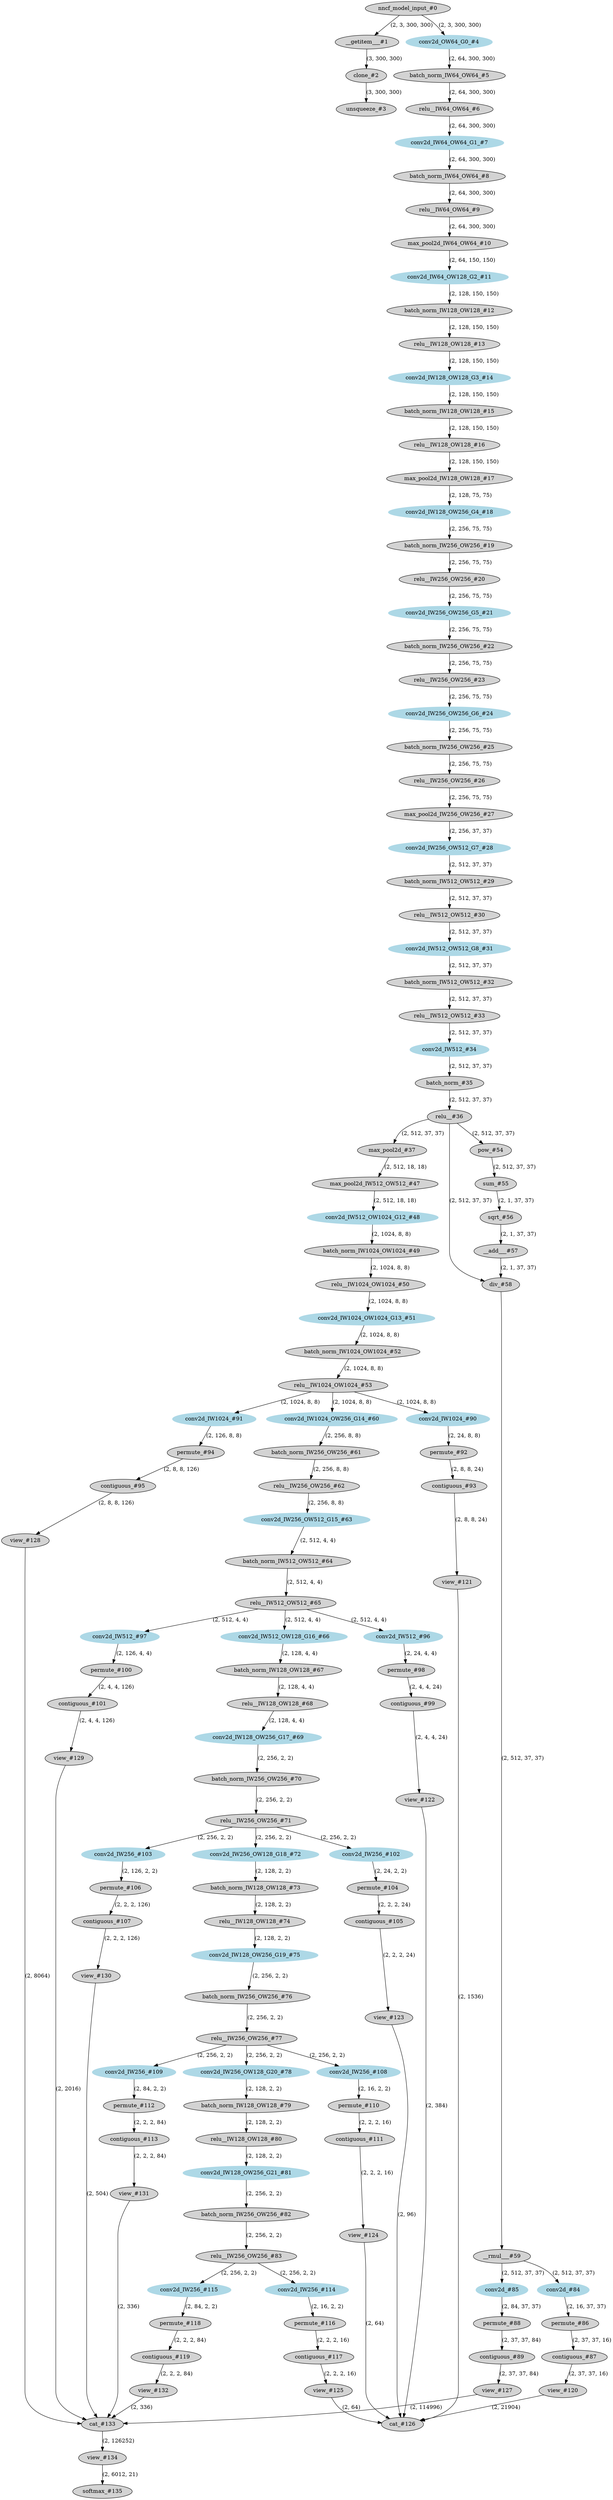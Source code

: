 strict digraph  {
"0 /nncf_model_input_0" [id=0, label="nncf_model_input_#0", style=filled, type=nncf_model_input];
"1 SSD_VGG/__getitem___0" [id=1, label="__getitem___#1", style=filled, type=__getitem__];
"2 SSD_VGG/clone_0" [id=2, label="clone_#2", style=filled, type=clone];
"3 SSD_VGG/unsqueeze_0" [id=3, label="unsqueeze_#3", style=filled, type=unsqueeze];
"4 SSD_VGG/MultiOutputSequential[basenet]/NNCFConv2d[0]/conv2d_0" [color=lightblue, id=4, label="conv2d_OW64_G0_#4", style=filled, type=conv2d];
"5 SSD_VGG/MultiOutputSequential[basenet]/NNCFBatchNorm2d[1]/batch_norm_0" [id=5, label="batch_norm_IW64_OW64_#5", style=filled, type=batch_norm];
"6 SSD_VGG/MultiOutputSequential[basenet]/ReLU[2]/relu__0" [id=6, label="relu__IW64_OW64_#6", style=filled, type=relu_];
"7 SSD_VGG/MultiOutputSequential[basenet]/NNCFConv2d[3]/conv2d_0" [color=lightblue, id=7, label="conv2d_IW64_OW64_G1_#7", style=filled, type=conv2d];
"8 SSD_VGG/MultiOutputSequential[basenet]/NNCFBatchNorm2d[4]/batch_norm_0" [id=8, label="batch_norm_IW64_OW64_#8", style=filled, type=batch_norm];
"9 SSD_VGG/MultiOutputSequential[basenet]/ReLU[5]/relu__0" [id=9, label="relu__IW64_OW64_#9", style=filled, type=relu_];
"10 SSD_VGG/MultiOutputSequential[basenet]/MaxPool2d[6]/max_pool2d_0" [id=10, label="max_pool2d_IW64_OW64_#10", style=filled, type=max_pool2d];
"11 SSD_VGG/MultiOutputSequential[basenet]/NNCFConv2d[7]/conv2d_0" [color=lightblue, id=11, label="conv2d_IW64_OW128_G2_#11", style=filled, type=conv2d];
"12 SSD_VGG/MultiOutputSequential[basenet]/NNCFBatchNorm2d[8]/batch_norm_0" [id=12, label="batch_norm_IW128_OW128_#12", style=filled, type=batch_norm];
"13 SSD_VGG/MultiOutputSequential[basenet]/ReLU[9]/relu__0" [id=13, label="relu__IW128_OW128_#13", style=filled, type=relu_];
"14 SSD_VGG/MultiOutputSequential[basenet]/NNCFConv2d[10]/conv2d_0" [color=lightblue, id=14, label="conv2d_IW128_OW128_G3_#14", style=filled, type=conv2d];
"15 SSD_VGG/MultiOutputSequential[basenet]/NNCFBatchNorm2d[11]/batch_norm_0" [id=15, label="batch_norm_IW128_OW128_#15", style=filled, type=batch_norm];
"16 SSD_VGG/MultiOutputSequential[basenet]/ReLU[12]/relu__0" [id=16, label="relu__IW128_OW128_#16", style=filled, type=relu_];
"17 SSD_VGG/MultiOutputSequential[basenet]/MaxPool2d[13]/max_pool2d_0" [id=17, label="max_pool2d_IW128_OW128_#17", style=filled, type=max_pool2d];
"18 SSD_VGG/MultiOutputSequential[basenet]/NNCFConv2d[14]/conv2d_0" [color=lightblue, id=18, label="conv2d_IW128_OW256_G4_#18", style=filled, type=conv2d];
"19 SSD_VGG/MultiOutputSequential[basenet]/NNCFBatchNorm2d[15]/batch_norm_0" [id=19, label="batch_norm_IW256_OW256_#19", style=filled, type=batch_norm];
"20 SSD_VGG/MultiOutputSequential[basenet]/ReLU[16]/relu__0" [id=20, label="relu__IW256_OW256_#20", style=filled, type=relu_];
"21 SSD_VGG/MultiOutputSequential[basenet]/NNCFConv2d[17]/conv2d_0" [color=lightblue, id=21, label="conv2d_IW256_OW256_G5_#21", style=filled, type=conv2d];
"22 SSD_VGG/MultiOutputSequential[basenet]/NNCFBatchNorm2d[18]/batch_norm_0" [id=22, label="batch_norm_IW256_OW256_#22", style=filled, type=batch_norm];
"23 SSD_VGG/MultiOutputSequential[basenet]/ReLU[19]/relu__0" [id=23, label="relu__IW256_OW256_#23", style=filled, type=relu_];
"24 SSD_VGG/MultiOutputSequential[basenet]/NNCFConv2d[20]/conv2d_0" [color=lightblue, id=24, label="conv2d_IW256_OW256_G6_#24", style=filled, type=conv2d];
"25 SSD_VGG/MultiOutputSequential[basenet]/NNCFBatchNorm2d[21]/batch_norm_0" [id=25, label="batch_norm_IW256_OW256_#25", style=filled, type=batch_norm];
"26 SSD_VGG/MultiOutputSequential[basenet]/ReLU[22]/relu__0" [id=26, label="relu__IW256_OW256_#26", style=filled, type=relu_];
"27 SSD_VGG/MultiOutputSequential[basenet]/MaxPool2d[23]/max_pool2d_0" [id=27, label="max_pool2d_IW256_OW256_#27", style=filled, type=max_pool2d];
"28 SSD_VGG/MultiOutputSequential[basenet]/NNCFConv2d[24]/conv2d_0" [color=lightblue, id=28, label="conv2d_IW256_OW512_G7_#28", style=filled, type=conv2d];
"29 SSD_VGG/MultiOutputSequential[basenet]/NNCFBatchNorm2d[25]/batch_norm_0" [id=29, label="batch_norm_IW512_OW512_#29", style=filled, type=batch_norm];
"30 SSD_VGG/MultiOutputSequential[basenet]/ReLU[26]/relu__0" [id=30, label="relu__IW512_OW512_#30", style=filled, type=relu_];
"31 SSD_VGG/MultiOutputSequential[basenet]/NNCFConv2d[27]/conv2d_0" [color=lightblue, id=31, label="conv2d_IW512_OW512_G8_#31", style=filled, type=conv2d];
"32 SSD_VGG/MultiOutputSequential[basenet]/NNCFBatchNorm2d[28]/batch_norm_0" [id=32, label="batch_norm_IW512_OW512_#32", style=filled, type=batch_norm];
"33 SSD_VGG/MultiOutputSequential[basenet]/ReLU[29]/relu__0" [id=33, label="relu__IW512_OW512_#33", style=filled, type=relu_];
"34 SSD_VGG/MultiOutputSequential[basenet]/NNCFConv2d[30]/conv2d_0" [color=lightblue, id=34, label="conv2d_IW512_#34", style=filled, type=conv2d];
"35 SSD_VGG/MultiOutputSequential[basenet]/NNCFBatchNorm2d[31]/batch_norm_0" [id=35, label="batch_norm_#35", style=filled, type=batch_norm];
"36 SSD_VGG/MultiOutputSequential[basenet]/ReLU[32]/relu__0" [id=36, label="relu__#36", style=filled, type=relu_];
"37 SSD_VGG/MultiOutputSequential[basenet]/MaxPool2d[33]/max_pool2d_0" [id=37, label="max_pool2d_#37", style=filled, type=max_pool2d];
"38 SSD_VGG/MultiOutputSequential[basenet]/MaxPool2d[43]/max_pool2d_0" [id=38, label="max_pool2d_IW512_OW512_#47", style=filled, type=max_pool2d];
"39 SSD_VGG/MultiOutputSequential[basenet]/NNCFConv2d[44]/conv2d_0" [color=lightblue, id=39, label="conv2d_IW512_OW1024_G12_#48", style=filled, type=conv2d];
"40 SSD_VGG/MultiOutputSequential[basenet]/NNCFBatchNorm2d[45]/batch_norm_0" [id=40, label="batch_norm_IW1024_OW1024_#49", style=filled, type=batch_norm];
"41 SSD_VGG/MultiOutputSequential[basenet]/ReLU[46]/relu__0" [id=41, label="relu__IW1024_OW1024_#50", style=filled, type=relu_];
"42 SSD_VGG/MultiOutputSequential[basenet]/NNCFConv2d[47]/conv2d_0" [color=lightblue, id=42, label="conv2d_IW1024_OW1024_G13_#51", style=filled, type=conv2d];
"43 SSD_VGG/MultiOutputSequential[basenet]/NNCFBatchNorm2d[48]/batch_norm_0" [id=43, label="batch_norm_IW1024_OW1024_#52", style=filled, type=batch_norm];
"44 SSD_VGG/MultiOutputSequential[basenet]/ReLU[49]/relu__0" [id=44, label="relu__IW1024_OW1024_#53", style=filled, type=relu_];
"45 SSD_VGG/NNCFUserL2Norm[L2Norm]/pow_0" [id=45, label="pow_#54", style=filled, type=pow];
"46 SSD_VGG/NNCFUserL2Norm[L2Norm]/sum_0" [id=46, label="sum_#55", style=filled, type=sum];
"47 SSD_VGG/NNCFUserL2Norm[L2Norm]/sqrt_0" [id=47, label="sqrt_#56", style=filled, type=sqrt];
"48 SSD_VGG/NNCFUserL2Norm[L2Norm]/__add___0" [id=48, label="__add___#57", style=filled, type=__add__];
"49 SSD_VGG/NNCFUserL2Norm[L2Norm]/div_0" [id=49, label="div_#58", style=filled, type=div];
"50 SSD_VGG/NNCFUserL2Norm[L2Norm]/__rmul___0" [id=50, label="__rmul___#59", style=filled, type=__rmul__];
"51 SSD_VGG/MultiOutputSequential[extras]/NNCFConv2d[0]/conv2d_0" [color=lightblue, id=51, label="conv2d_IW1024_OW256_G14_#60", style=filled, type=conv2d];
"52 SSD_VGG/MultiOutputSequential[extras]/NNCFBatchNorm2d[1]/batch_norm_0" [id=52, label="batch_norm_IW256_OW256_#61", style=filled, type=batch_norm];
"53 SSD_VGG/MultiOutputSequential[extras]/ReLU[2]/relu__0" [id=53, label="relu__IW256_OW256_#62", style=filled, type=relu_];
"54 SSD_VGG/MultiOutputSequential[extras]/NNCFConv2d[3]/conv2d_0" [color=lightblue, id=54, label="conv2d_IW256_OW512_G15_#63", style=filled, type=conv2d];
"55 SSD_VGG/MultiOutputSequential[extras]/NNCFBatchNorm2d[4]/batch_norm_0" [id=55, label="batch_norm_IW512_OW512_#64", style=filled, type=batch_norm];
"56 SSD_VGG/MultiOutputSequential[extras]/ReLU[5]/relu__0" [id=56, label="relu__IW512_OW512_#65", style=filled, type=relu_];
"57 SSD_VGG/MultiOutputSequential[extras]/NNCFConv2d[6]/conv2d_0" [color=lightblue, id=57, label="conv2d_IW512_OW128_G16_#66", style=filled, type=conv2d];
"58 SSD_VGG/MultiOutputSequential[extras]/NNCFBatchNorm2d[7]/batch_norm_0" [id=58, label="batch_norm_IW128_OW128_#67", style=filled, type=batch_norm];
"59 SSD_VGG/MultiOutputSequential[extras]/ReLU[8]/relu__0" [id=59, label="relu__IW128_OW128_#68", style=filled, type=relu_];
"60 SSD_VGG/MultiOutputSequential[extras]/NNCFConv2d[9]/conv2d_0" [color=lightblue, id=60, label="conv2d_IW128_OW256_G17_#69", style=filled, type=conv2d];
"61 SSD_VGG/MultiOutputSequential[extras]/NNCFBatchNorm2d[10]/batch_norm_0" [id=61, label="batch_norm_IW256_OW256_#70", style=filled, type=batch_norm];
"62 SSD_VGG/MultiOutputSequential[extras]/ReLU[11]/relu__0" [id=62, label="relu__IW256_OW256_#71", style=filled, type=relu_];
"63 SSD_VGG/MultiOutputSequential[extras]/NNCFConv2d[12]/conv2d_0" [color=lightblue, id=63, label="conv2d_IW256_OW128_G18_#72", style=filled, type=conv2d];
"64 SSD_VGG/MultiOutputSequential[extras]/NNCFBatchNorm2d[13]/batch_norm_0" [id=64, label="batch_norm_IW128_OW128_#73", style=filled, type=batch_norm];
"65 SSD_VGG/MultiOutputSequential[extras]/ReLU[14]/relu__0" [id=65, label="relu__IW128_OW128_#74", style=filled, type=relu_];
"66 SSD_VGG/MultiOutputSequential[extras]/NNCFConv2d[15]/conv2d_0" [color=lightblue, id=66, label="conv2d_IW128_OW256_G19_#75", style=filled, type=conv2d];
"67 SSD_VGG/MultiOutputSequential[extras]/NNCFBatchNorm2d[16]/batch_norm_0" [id=67, label="batch_norm_IW256_OW256_#76", style=filled, type=batch_norm];
"68 SSD_VGG/MultiOutputSequential[extras]/ReLU[17]/relu__0" [id=68, label="relu__IW256_OW256_#77", style=filled, type=relu_];
"69 SSD_VGG/MultiOutputSequential[extras]/NNCFConv2d[18]/conv2d_0" [color=lightblue, id=69, label="conv2d_IW256_OW128_G20_#78", style=filled, type=conv2d];
"70 SSD_VGG/MultiOutputSequential[extras]/NNCFBatchNorm2d[19]/batch_norm_0" [id=70, label="batch_norm_IW128_OW128_#79", style=filled, type=batch_norm];
"71 SSD_VGG/MultiOutputSequential[extras]/ReLU[20]/relu__0" [id=71, label="relu__IW128_OW128_#80", style=filled, type=relu_];
"72 SSD_VGG/MultiOutputSequential[extras]/NNCFConv2d[21]/conv2d_0" [color=lightblue, id=72, label="conv2d_IW128_OW256_G21_#81", style=filled, type=conv2d];
"73 SSD_VGG/MultiOutputSequential[extras]/NNCFBatchNorm2d[22]/batch_norm_0" [id=73, label="batch_norm_IW256_OW256_#82", style=filled, type=batch_norm];
"74 SSD_VGG/MultiOutputSequential[extras]/ReLU[23]/relu__0" [id=74, label="relu__IW256_OW256_#83", style=filled, type=relu_];
"75 SSD_VGG/SSDDetectionOutput[detection_head]/ModuleList[heads]/SSDHead[0]/NNCFConv2d[loc]/conv2d_0" [color=lightblue, id=75, label="conv2d_#84", style=filled, type=conv2d];
"76 SSD_VGG/SSDDetectionOutput[detection_head]/ModuleList[heads]/SSDHead[0]/NNCFConv2d[conf]/conv2d_0" [color=lightblue, id=76, label="conv2d_#85", style=filled, type=conv2d];
"77 SSD_VGG/SSDDetectionOutput[detection_head]/ModuleList[heads]/SSDHead[0]/permute_0" [id=77, label="permute_#86", style=filled, type=permute];
"78 SSD_VGG/SSDDetectionOutput[detection_head]/ModuleList[heads]/SSDHead[0]/contiguous_0" [id=78, label="contiguous_#87", style=filled, type=contiguous];
"79 SSD_VGG/SSDDetectionOutput[detection_head]/ModuleList[heads]/SSDHead[0]/permute_1" [id=79, label="permute_#88", style=filled, type=permute];
"80 SSD_VGG/SSDDetectionOutput[detection_head]/ModuleList[heads]/SSDHead[0]/contiguous_1" [id=80, label="contiguous_#89", style=filled, type=contiguous];
"81 SSD_VGG/SSDDetectionOutput[detection_head]/ModuleList[heads]/SSDHead[1]/NNCFConv2d[loc]/conv2d_0" [color=lightblue, id=81, label="conv2d_IW1024_#90", style=filled, type=conv2d];
"82 SSD_VGG/SSDDetectionOutput[detection_head]/ModuleList[heads]/SSDHead[1]/NNCFConv2d[conf]/conv2d_0" [color=lightblue, id=82, label="conv2d_IW1024_#91", style=filled, type=conv2d];
"83 SSD_VGG/SSDDetectionOutput[detection_head]/ModuleList[heads]/SSDHead[1]/permute_0" [id=83, label="permute_#92", style=filled, type=permute];
"84 SSD_VGG/SSDDetectionOutput[detection_head]/ModuleList[heads]/SSDHead[1]/contiguous_0" [id=84, label="contiguous_#93", style=filled, type=contiguous];
"85 SSD_VGG/SSDDetectionOutput[detection_head]/ModuleList[heads]/SSDHead[1]/permute_1" [id=85, label="permute_#94", style=filled, type=permute];
"86 SSD_VGG/SSDDetectionOutput[detection_head]/ModuleList[heads]/SSDHead[1]/contiguous_1" [id=86, label="contiguous_#95", style=filled, type=contiguous];
"87 SSD_VGG/SSDDetectionOutput[detection_head]/ModuleList[heads]/SSDHead[2]/NNCFConv2d[loc]/conv2d_0" [color=lightblue, id=87, label="conv2d_IW512_#96", style=filled, type=conv2d];
"88 SSD_VGG/SSDDetectionOutput[detection_head]/ModuleList[heads]/SSDHead[2]/NNCFConv2d[conf]/conv2d_0" [color=lightblue, id=88, label="conv2d_IW512_#97", style=filled, type=conv2d];
"89 SSD_VGG/SSDDetectionOutput[detection_head]/ModuleList[heads]/SSDHead[2]/permute_0" [id=89, label="permute_#98", style=filled, type=permute];
"90 SSD_VGG/SSDDetectionOutput[detection_head]/ModuleList[heads]/SSDHead[2]/contiguous_0" [id=90, label="contiguous_#99", style=filled, type=contiguous];
"91 SSD_VGG/SSDDetectionOutput[detection_head]/ModuleList[heads]/SSDHead[2]/permute_1" [id=91, label="permute_#100", style=filled, type=permute];
"92 SSD_VGG/SSDDetectionOutput[detection_head]/ModuleList[heads]/SSDHead[2]/contiguous_1" [id=92, label="contiguous_#101", style=filled, type=contiguous];
"93 SSD_VGG/SSDDetectionOutput[detection_head]/ModuleList[heads]/SSDHead[3]/NNCFConv2d[loc]/conv2d_0" [color=lightblue, id=93, label="conv2d_IW256_#102", style=filled, type=conv2d];
"94 SSD_VGG/SSDDetectionOutput[detection_head]/ModuleList[heads]/SSDHead[3]/NNCFConv2d[conf]/conv2d_0" [color=lightblue, id=94, label="conv2d_IW256_#103", style=filled, type=conv2d];
"95 SSD_VGG/SSDDetectionOutput[detection_head]/ModuleList[heads]/SSDHead[3]/permute_0" [id=95, label="permute_#104", style=filled, type=permute];
"96 SSD_VGG/SSDDetectionOutput[detection_head]/ModuleList[heads]/SSDHead[3]/contiguous_0" [id=96, label="contiguous_#105", style=filled, type=contiguous];
"97 SSD_VGG/SSDDetectionOutput[detection_head]/ModuleList[heads]/SSDHead[3]/permute_1" [id=97, label="permute_#106", style=filled, type=permute];
"98 SSD_VGG/SSDDetectionOutput[detection_head]/ModuleList[heads]/SSDHead[3]/contiguous_1" [id=98, label="contiguous_#107", style=filled, type=contiguous];
"99 SSD_VGG/SSDDetectionOutput[detection_head]/ModuleList[heads]/SSDHead[4]/NNCFConv2d[loc]/conv2d_0" [color=lightblue, id=99, label="conv2d_IW256_#108", style=filled, type=conv2d];
"100 SSD_VGG/SSDDetectionOutput[detection_head]/ModuleList[heads]/SSDHead[4]/NNCFConv2d[conf]/conv2d_0" [color=lightblue, id=100, label="conv2d_IW256_#109", style=filled, type=conv2d];
"101 SSD_VGG/SSDDetectionOutput[detection_head]/ModuleList[heads]/SSDHead[4]/permute_0" [id=101, label="permute_#110", style=filled, type=permute];
"102 SSD_VGG/SSDDetectionOutput[detection_head]/ModuleList[heads]/SSDHead[4]/contiguous_0" [id=102, label="contiguous_#111", style=filled, type=contiguous];
"103 SSD_VGG/SSDDetectionOutput[detection_head]/ModuleList[heads]/SSDHead[4]/permute_1" [id=103, label="permute_#112", style=filled, type=permute];
"104 SSD_VGG/SSDDetectionOutput[detection_head]/ModuleList[heads]/SSDHead[4]/contiguous_1" [id=104, label="contiguous_#113", style=filled, type=contiguous];
"105 SSD_VGG/SSDDetectionOutput[detection_head]/ModuleList[heads]/SSDHead[5]/NNCFConv2d[loc]/conv2d_0" [color=lightblue, id=105, label="conv2d_IW256_#114", style=filled, type=conv2d];
"106 SSD_VGG/SSDDetectionOutput[detection_head]/ModuleList[heads]/SSDHead[5]/NNCFConv2d[conf]/conv2d_0" [color=lightblue, id=106, label="conv2d_IW256_#115", style=filled, type=conv2d];
"107 SSD_VGG/SSDDetectionOutput[detection_head]/ModuleList[heads]/SSDHead[5]/permute_0" [id=107, label="permute_#116", style=filled, type=permute];
"108 SSD_VGG/SSDDetectionOutput[detection_head]/ModuleList[heads]/SSDHead[5]/contiguous_0" [id=108, label="contiguous_#117", style=filled, type=contiguous];
"109 SSD_VGG/SSDDetectionOutput[detection_head]/ModuleList[heads]/SSDHead[5]/permute_1" [id=109, label="permute_#118", style=filled, type=permute];
"110 SSD_VGG/SSDDetectionOutput[detection_head]/ModuleList[heads]/SSDHead[5]/contiguous_1" [id=110, label="contiguous_#119", style=filled, type=contiguous];
"111 SSD_VGG/SSDDetectionOutput[detection_head]/view_0" [id=111, label="view_#120", style=filled, type=view];
"112 SSD_VGG/SSDDetectionOutput[detection_head]/view_1" [id=112, label="view_#121", style=filled, type=view];
"113 SSD_VGG/SSDDetectionOutput[detection_head]/view_2" [id=113, label="view_#122", style=filled, type=view];
"114 SSD_VGG/SSDDetectionOutput[detection_head]/view_3" [id=114, label="view_#123", style=filled, type=view];
"115 SSD_VGG/SSDDetectionOutput[detection_head]/view_4" [id=115, label="view_#124", style=filled, type=view];
"116 SSD_VGG/SSDDetectionOutput[detection_head]/view_5" [id=116, label="view_#125", style=filled, type=view];
"117 SSD_VGG/SSDDetectionOutput[detection_head]/cat_0" [id=117, label="cat_#126", style=filled, type=cat];
"118 SSD_VGG/SSDDetectionOutput[detection_head]/view_6" [id=118, label="view_#127", style=filled, type=view];
"119 SSD_VGG/SSDDetectionOutput[detection_head]/view_7" [id=119, label="view_#128", style=filled, type=view];
"120 SSD_VGG/SSDDetectionOutput[detection_head]/view_8" [id=120, label="view_#129", style=filled, type=view];
"121 SSD_VGG/SSDDetectionOutput[detection_head]/view_9" [id=121, label="view_#130", style=filled, type=view];
"122 SSD_VGG/SSDDetectionOutput[detection_head]/view_10" [id=122, label="view_#131", style=filled, type=view];
"123 SSD_VGG/SSDDetectionOutput[detection_head]/view_11" [id=123, label="view_#132", style=filled, type=view];
"124 SSD_VGG/SSDDetectionOutput[detection_head]/cat_1" [id=124, label="cat_#133", style=filled, type=cat];
"125 SSD_VGG/SSDDetectionOutput[detection_head]/view_12" [id=125, label="view_#134", style=filled, type=view];
"126 SSD_VGG/SSDDetectionOutput[detection_head]/softmax_0" [id=126, label="softmax_#135", style=filled, type=softmax];
"0 /nncf_model_input_0" -> "1 SSD_VGG/__getitem___0"  [label="(2, 3, 300, 300)", style=solid];
"0 /nncf_model_input_0" -> "4 SSD_VGG/MultiOutputSequential[basenet]/NNCFConv2d[0]/conv2d_0"  [label="(2, 3, 300, 300)", style=solid];
"1 SSD_VGG/__getitem___0" -> "2 SSD_VGG/clone_0"  [label="(3, 300, 300)", style=solid];
"2 SSD_VGG/clone_0" -> "3 SSD_VGG/unsqueeze_0"  [label="(3, 300, 300)", style=solid];
"4 SSD_VGG/MultiOutputSequential[basenet]/NNCFConv2d[0]/conv2d_0" -> "5 SSD_VGG/MultiOutputSequential[basenet]/NNCFBatchNorm2d[1]/batch_norm_0"  [label="(2, 64, 300, 300)", style=solid];
"5 SSD_VGG/MultiOutputSequential[basenet]/NNCFBatchNorm2d[1]/batch_norm_0" -> "6 SSD_VGG/MultiOutputSequential[basenet]/ReLU[2]/relu__0"  [label="(2, 64, 300, 300)", style=solid];
"6 SSD_VGG/MultiOutputSequential[basenet]/ReLU[2]/relu__0" -> "7 SSD_VGG/MultiOutputSequential[basenet]/NNCFConv2d[3]/conv2d_0"  [label="(2, 64, 300, 300)", style=solid];
"7 SSD_VGG/MultiOutputSequential[basenet]/NNCFConv2d[3]/conv2d_0" -> "8 SSD_VGG/MultiOutputSequential[basenet]/NNCFBatchNorm2d[4]/batch_norm_0"  [label="(2, 64, 300, 300)", style=solid];
"8 SSD_VGG/MultiOutputSequential[basenet]/NNCFBatchNorm2d[4]/batch_norm_0" -> "9 SSD_VGG/MultiOutputSequential[basenet]/ReLU[5]/relu__0"  [label="(2, 64, 300, 300)", style=solid];
"9 SSD_VGG/MultiOutputSequential[basenet]/ReLU[5]/relu__0" -> "10 SSD_VGG/MultiOutputSequential[basenet]/MaxPool2d[6]/max_pool2d_0"  [label="(2, 64, 300, 300)", style=solid];
"10 SSD_VGG/MultiOutputSequential[basenet]/MaxPool2d[6]/max_pool2d_0" -> "11 SSD_VGG/MultiOutputSequential[basenet]/NNCFConv2d[7]/conv2d_0"  [label="(2, 64, 150, 150)", style=solid];
"11 SSD_VGG/MultiOutputSequential[basenet]/NNCFConv2d[7]/conv2d_0" -> "12 SSD_VGG/MultiOutputSequential[basenet]/NNCFBatchNorm2d[8]/batch_norm_0"  [label="(2, 128, 150, 150)", style=solid];
"12 SSD_VGG/MultiOutputSequential[basenet]/NNCFBatchNorm2d[8]/batch_norm_0" -> "13 SSD_VGG/MultiOutputSequential[basenet]/ReLU[9]/relu__0"  [label="(2, 128, 150, 150)", style=solid];
"13 SSD_VGG/MultiOutputSequential[basenet]/ReLU[9]/relu__0" -> "14 SSD_VGG/MultiOutputSequential[basenet]/NNCFConv2d[10]/conv2d_0"  [label="(2, 128, 150, 150)", style=solid];
"14 SSD_VGG/MultiOutputSequential[basenet]/NNCFConv2d[10]/conv2d_0" -> "15 SSD_VGG/MultiOutputSequential[basenet]/NNCFBatchNorm2d[11]/batch_norm_0"  [label="(2, 128, 150, 150)", style=solid];
"15 SSD_VGG/MultiOutputSequential[basenet]/NNCFBatchNorm2d[11]/batch_norm_0" -> "16 SSD_VGG/MultiOutputSequential[basenet]/ReLU[12]/relu__0"  [label="(2, 128, 150, 150)", style=solid];
"16 SSD_VGG/MultiOutputSequential[basenet]/ReLU[12]/relu__0" -> "17 SSD_VGG/MultiOutputSequential[basenet]/MaxPool2d[13]/max_pool2d_0"  [label="(2, 128, 150, 150)", style=solid];
"17 SSD_VGG/MultiOutputSequential[basenet]/MaxPool2d[13]/max_pool2d_0" -> "18 SSD_VGG/MultiOutputSequential[basenet]/NNCFConv2d[14]/conv2d_0"  [label="(2, 128, 75, 75)", style=solid];
"18 SSD_VGG/MultiOutputSequential[basenet]/NNCFConv2d[14]/conv2d_0" -> "19 SSD_VGG/MultiOutputSequential[basenet]/NNCFBatchNorm2d[15]/batch_norm_0"  [label="(2, 256, 75, 75)", style=solid];
"19 SSD_VGG/MultiOutputSequential[basenet]/NNCFBatchNorm2d[15]/batch_norm_0" -> "20 SSD_VGG/MultiOutputSequential[basenet]/ReLU[16]/relu__0"  [label="(2, 256, 75, 75)", style=solid];
"20 SSD_VGG/MultiOutputSequential[basenet]/ReLU[16]/relu__0" -> "21 SSD_VGG/MultiOutputSequential[basenet]/NNCFConv2d[17]/conv2d_0"  [label="(2, 256, 75, 75)", style=solid];
"21 SSD_VGG/MultiOutputSequential[basenet]/NNCFConv2d[17]/conv2d_0" -> "22 SSD_VGG/MultiOutputSequential[basenet]/NNCFBatchNorm2d[18]/batch_norm_0"  [label="(2, 256, 75, 75)", style=solid];
"22 SSD_VGG/MultiOutputSequential[basenet]/NNCFBatchNorm2d[18]/batch_norm_0" -> "23 SSD_VGG/MultiOutputSequential[basenet]/ReLU[19]/relu__0"  [label="(2, 256, 75, 75)", style=solid];
"23 SSD_VGG/MultiOutputSequential[basenet]/ReLU[19]/relu__0" -> "24 SSD_VGG/MultiOutputSequential[basenet]/NNCFConv2d[20]/conv2d_0"  [label="(2, 256, 75, 75)", style=solid];
"24 SSD_VGG/MultiOutputSequential[basenet]/NNCFConv2d[20]/conv2d_0" -> "25 SSD_VGG/MultiOutputSequential[basenet]/NNCFBatchNorm2d[21]/batch_norm_0"  [label="(2, 256, 75, 75)", style=solid];
"25 SSD_VGG/MultiOutputSequential[basenet]/NNCFBatchNorm2d[21]/batch_norm_0" -> "26 SSD_VGG/MultiOutputSequential[basenet]/ReLU[22]/relu__0"  [label="(2, 256, 75, 75)", style=solid];
"26 SSD_VGG/MultiOutputSequential[basenet]/ReLU[22]/relu__0" -> "27 SSD_VGG/MultiOutputSequential[basenet]/MaxPool2d[23]/max_pool2d_0"  [label="(2, 256, 75, 75)", style=solid];
"27 SSD_VGG/MultiOutputSequential[basenet]/MaxPool2d[23]/max_pool2d_0" -> "28 SSD_VGG/MultiOutputSequential[basenet]/NNCFConv2d[24]/conv2d_0"  [label="(2, 256, 37, 37)", style=solid];
"28 SSD_VGG/MultiOutputSequential[basenet]/NNCFConv2d[24]/conv2d_0" -> "29 SSD_VGG/MultiOutputSequential[basenet]/NNCFBatchNorm2d[25]/batch_norm_0"  [label="(2, 512, 37, 37)", style=solid];
"29 SSD_VGG/MultiOutputSequential[basenet]/NNCFBatchNorm2d[25]/batch_norm_0" -> "30 SSD_VGG/MultiOutputSequential[basenet]/ReLU[26]/relu__0"  [label="(2, 512, 37, 37)", style=solid];
"30 SSD_VGG/MultiOutputSequential[basenet]/ReLU[26]/relu__0" -> "31 SSD_VGG/MultiOutputSequential[basenet]/NNCFConv2d[27]/conv2d_0"  [label="(2, 512, 37, 37)", style=solid];
"31 SSD_VGG/MultiOutputSequential[basenet]/NNCFConv2d[27]/conv2d_0" -> "32 SSD_VGG/MultiOutputSequential[basenet]/NNCFBatchNorm2d[28]/batch_norm_0"  [label="(2, 512, 37, 37)", style=solid];
"32 SSD_VGG/MultiOutputSequential[basenet]/NNCFBatchNorm2d[28]/batch_norm_0" -> "33 SSD_VGG/MultiOutputSequential[basenet]/ReLU[29]/relu__0"  [label="(2, 512, 37, 37)", style=solid];
"33 SSD_VGG/MultiOutputSequential[basenet]/ReLU[29]/relu__0" -> "34 SSD_VGG/MultiOutputSequential[basenet]/NNCFConv2d[30]/conv2d_0"  [label="(2, 512, 37, 37)", style=solid];
"34 SSD_VGG/MultiOutputSequential[basenet]/NNCFConv2d[30]/conv2d_0" -> "35 SSD_VGG/MultiOutputSequential[basenet]/NNCFBatchNorm2d[31]/batch_norm_0"  [label="(2, 512, 37, 37)", style=solid];
"35 SSD_VGG/MultiOutputSequential[basenet]/NNCFBatchNorm2d[31]/batch_norm_0" -> "36 SSD_VGG/MultiOutputSequential[basenet]/ReLU[32]/relu__0"  [label="(2, 512, 37, 37)", style=solid];
"36 SSD_VGG/MultiOutputSequential[basenet]/ReLU[32]/relu__0" -> "37 SSD_VGG/MultiOutputSequential[basenet]/MaxPool2d[33]/max_pool2d_0"  [label="(2, 512, 37, 37)", style=solid];
"36 SSD_VGG/MultiOutputSequential[basenet]/ReLU[32]/relu__0" -> "45 SSD_VGG/NNCFUserL2Norm[L2Norm]/pow_0"  [label="(2, 512, 37, 37)", style=solid];
"36 SSD_VGG/MultiOutputSequential[basenet]/ReLU[32]/relu__0" -> "49 SSD_VGG/NNCFUserL2Norm[L2Norm]/div_0"  [label="(2, 512, 37, 37)", style=solid];
"37 SSD_VGG/MultiOutputSequential[basenet]/MaxPool2d[33]/max_pool2d_0" -> "38 SSD_VGG/MultiOutputSequential[basenet]/MaxPool2d[43]/max_pool2d_0"  [label="(2, 512, 18, 18)", style=solid];
"38 SSD_VGG/MultiOutputSequential[basenet]/MaxPool2d[43]/max_pool2d_0" -> "39 SSD_VGG/MultiOutputSequential[basenet]/NNCFConv2d[44]/conv2d_0"  [label="(2, 512, 18, 18)", style=solid];
"39 SSD_VGG/MultiOutputSequential[basenet]/NNCFConv2d[44]/conv2d_0" -> "40 SSD_VGG/MultiOutputSequential[basenet]/NNCFBatchNorm2d[45]/batch_norm_0"  [label="(2, 1024, 8, 8)", style=solid];
"40 SSD_VGG/MultiOutputSequential[basenet]/NNCFBatchNorm2d[45]/batch_norm_0" -> "41 SSD_VGG/MultiOutputSequential[basenet]/ReLU[46]/relu__0"  [label="(2, 1024, 8, 8)", style=solid];
"41 SSD_VGG/MultiOutputSequential[basenet]/ReLU[46]/relu__0" -> "42 SSD_VGG/MultiOutputSequential[basenet]/NNCFConv2d[47]/conv2d_0"  [label="(2, 1024, 8, 8)", style=solid];
"42 SSD_VGG/MultiOutputSequential[basenet]/NNCFConv2d[47]/conv2d_0" -> "43 SSD_VGG/MultiOutputSequential[basenet]/NNCFBatchNorm2d[48]/batch_norm_0"  [label="(2, 1024, 8, 8)", style=solid];
"43 SSD_VGG/MultiOutputSequential[basenet]/NNCFBatchNorm2d[48]/batch_norm_0" -> "44 SSD_VGG/MultiOutputSequential[basenet]/ReLU[49]/relu__0"  [label="(2, 1024, 8, 8)", style=solid];
"44 SSD_VGG/MultiOutputSequential[basenet]/ReLU[49]/relu__0" -> "51 SSD_VGG/MultiOutputSequential[extras]/NNCFConv2d[0]/conv2d_0"  [label="(2, 1024, 8, 8)", style=solid];
"44 SSD_VGG/MultiOutputSequential[basenet]/ReLU[49]/relu__0" -> "81 SSD_VGG/SSDDetectionOutput[detection_head]/ModuleList[heads]/SSDHead[1]/NNCFConv2d[loc]/conv2d_0"  [label="(2, 1024, 8, 8)", style=solid];
"44 SSD_VGG/MultiOutputSequential[basenet]/ReLU[49]/relu__0" -> "82 SSD_VGG/SSDDetectionOutput[detection_head]/ModuleList[heads]/SSDHead[1]/NNCFConv2d[conf]/conv2d_0"  [label="(2, 1024, 8, 8)", style=solid];
"45 SSD_VGG/NNCFUserL2Norm[L2Norm]/pow_0" -> "46 SSD_VGG/NNCFUserL2Norm[L2Norm]/sum_0"  [label="(2, 512, 37, 37)", style=solid];
"46 SSD_VGG/NNCFUserL2Norm[L2Norm]/sum_0" -> "47 SSD_VGG/NNCFUserL2Norm[L2Norm]/sqrt_0"  [label="(2, 1, 37, 37)", style=solid];
"47 SSD_VGG/NNCFUserL2Norm[L2Norm]/sqrt_0" -> "48 SSD_VGG/NNCFUserL2Norm[L2Norm]/__add___0"  [label="(2, 1, 37, 37)", style=solid];
"48 SSD_VGG/NNCFUserL2Norm[L2Norm]/__add___0" -> "49 SSD_VGG/NNCFUserL2Norm[L2Norm]/div_0"  [label="(2, 1, 37, 37)", style=solid];
"49 SSD_VGG/NNCFUserL2Norm[L2Norm]/div_0" -> "50 SSD_VGG/NNCFUserL2Norm[L2Norm]/__rmul___0"  [label="(2, 512, 37, 37)", style=solid];
"50 SSD_VGG/NNCFUserL2Norm[L2Norm]/__rmul___0" -> "75 SSD_VGG/SSDDetectionOutput[detection_head]/ModuleList[heads]/SSDHead[0]/NNCFConv2d[loc]/conv2d_0"  [label="(2, 512, 37, 37)", style=solid];
"50 SSD_VGG/NNCFUserL2Norm[L2Norm]/__rmul___0" -> "76 SSD_VGG/SSDDetectionOutput[detection_head]/ModuleList[heads]/SSDHead[0]/NNCFConv2d[conf]/conv2d_0"  [label="(2, 512, 37, 37)", style=solid];
"51 SSD_VGG/MultiOutputSequential[extras]/NNCFConv2d[0]/conv2d_0" -> "52 SSD_VGG/MultiOutputSequential[extras]/NNCFBatchNorm2d[1]/batch_norm_0"  [label="(2, 256, 8, 8)", style=solid];
"52 SSD_VGG/MultiOutputSequential[extras]/NNCFBatchNorm2d[1]/batch_norm_0" -> "53 SSD_VGG/MultiOutputSequential[extras]/ReLU[2]/relu__0"  [label="(2, 256, 8, 8)", style=solid];
"53 SSD_VGG/MultiOutputSequential[extras]/ReLU[2]/relu__0" -> "54 SSD_VGG/MultiOutputSequential[extras]/NNCFConv2d[3]/conv2d_0"  [label="(2, 256, 8, 8)", style=solid];
"54 SSD_VGG/MultiOutputSequential[extras]/NNCFConv2d[3]/conv2d_0" -> "55 SSD_VGG/MultiOutputSequential[extras]/NNCFBatchNorm2d[4]/batch_norm_0"  [label="(2, 512, 4, 4)", style=solid];
"55 SSD_VGG/MultiOutputSequential[extras]/NNCFBatchNorm2d[4]/batch_norm_0" -> "56 SSD_VGG/MultiOutputSequential[extras]/ReLU[5]/relu__0"  [label="(2, 512, 4, 4)", style=solid];
"56 SSD_VGG/MultiOutputSequential[extras]/ReLU[5]/relu__0" -> "57 SSD_VGG/MultiOutputSequential[extras]/NNCFConv2d[6]/conv2d_0"  [label="(2, 512, 4, 4)", style=solid];
"56 SSD_VGG/MultiOutputSequential[extras]/ReLU[5]/relu__0" -> "87 SSD_VGG/SSDDetectionOutput[detection_head]/ModuleList[heads]/SSDHead[2]/NNCFConv2d[loc]/conv2d_0"  [label="(2, 512, 4, 4)", style=solid];
"56 SSD_VGG/MultiOutputSequential[extras]/ReLU[5]/relu__0" -> "88 SSD_VGG/SSDDetectionOutput[detection_head]/ModuleList[heads]/SSDHead[2]/NNCFConv2d[conf]/conv2d_0"  [label="(2, 512, 4, 4)", style=solid];
"57 SSD_VGG/MultiOutputSequential[extras]/NNCFConv2d[6]/conv2d_0" -> "58 SSD_VGG/MultiOutputSequential[extras]/NNCFBatchNorm2d[7]/batch_norm_0"  [label="(2, 128, 4, 4)", style=solid];
"58 SSD_VGG/MultiOutputSequential[extras]/NNCFBatchNorm2d[7]/batch_norm_0" -> "59 SSD_VGG/MultiOutputSequential[extras]/ReLU[8]/relu__0"  [label="(2, 128, 4, 4)", style=solid];
"59 SSD_VGG/MultiOutputSequential[extras]/ReLU[8]/relu__0" -> "60 SSD_VGG/MultiOutputSequential[extras]/NNCFConv2d[9]/conv2d_0"  [label="(2, 128, 4, 4)", style=solid];
"60 SSD_VGG/MultiOutputSequential[extras]/NNCFConv2d[9]/conv2d_0" -> "61 SSD_VGG/MultiOutputSequential[extras]/NNCFBatchNorm2d[10]/batch_norm_0"  [label="(2, 256, 2, 2)", style=solid];
"61 SSD_VGG/MultiOutputSequential[extras]/NNCFBatchNorm2d[10]/batch_norm_0" -> "62 SSD_VGG/MultiOutputSequential[extras]/ReLU[11]/relu__0"  [label="(2, 256, 2, 2)", style=solid];
"62 SSD_VGG/MultiOutputSequential[extras]/ReLU[11]/relu__0" -> "63 SSD_VGG/MultiOutputSequential[extras]/NNCFConv2d[12]/conv2d_0"  [label="(2, 256, 2, 2)", style=solid];
"62 SSD_VGG/MultiOutputSequential[extras]/ReLU[11]/relu__0" -> "93 SSD_VGG/SSDDetectionOutput[detection_head]/ModuleList[heads]/SSDHead[3]/NNCFConv2d[loc]/conv2d_0"  [label="(2, 256, 2, 2)", style=solid];
"62 SSD_VGG/MultiOutputSequential[extras]/ReLU[11]/relu__0" -> "94 SSD_VGG/SSDDetectionOutput[detection_head]/ModuleList[heads]/SSDHead[3]/NNCFConv2d[conf]/conv2d_0"  [label="(2, 256, 2, 2)", style=solid];
"63 SSD_VGG/MultiOutputSequential[extras]/NNCFConv2d[12]/conv2d_0" -> "64 SSD_VGG/MultiOutputSequential[extras]/NNCFBatchNorm2d[13]/batch_norm_0"  [label="(2, 128, 2, 2)", style=solid];
"64 SSD_VGG/MultiOutputSequential[extras]/NNCFBatchNorm2d[13]/batch_norm_0" -> "65 SSD_VGG/MultiOutputSequential[extras]/ReLU[14]/relu__0"  [label="(2, 128, 2, 2)", style=solid];
"65 SSD_VGG/MultiOutputSequential[extras]/ReLU[14]/relu__0" -> "66 SSD_VGG/MultiOutputSequential[extras]/NNCFConv2d[15]/conv2d_0"  [label="(2, 128, 2, 2)", style=solid];
"66 SSD_VGG/MultiOutputSequential[extras]/NNCFConv2d[15]/conv2d_0" -> "67 SSD_VGG/MultiOutputSequential[extras]/NNCFBatchNorm2d[16]/batch_norm_0"  [label="(2, 256, 2, 2)", style=solid];
"67 SSD_VGG/MultiOutputSequential[extras]/NNCFBatchNorm2d[16]/batch_norm_0" -> "68 SSD_VGG/MultiOutputSequential[extras]/ReLU[17]/relu__0"  [label="(2, 256, 2, 2)", style=solid];
"68 SSD_VGG/MultiOutputSequential[extras]/ReLU[17]/relu__0" -> "69 SSD_VGG/MultiOutputSequential[extras]/NNCFConv2d[18]/conv2d_0"  [label="(2, 256, 2, 2)", style=solid];
"68 SSD_VGG/MultiOutputSequential[extras]/ReLU[17]/relu__0" -> "99 SSD_VGG/SSDDetectionOutput[detection_head]/ModuleList[heads]/SSDHead[4]/NNCFConv2d[loc]/conv2d_0"  [label="(2, 256, 2, 2)", style=solid];
"69 SSD_VGG/MultiOutputSequential[extras]/NNCFConv2d[18]/conv2d_0" -> "70 SSD_VGG/MultiOutputSequential[extras]/NNCFBatchNorm2d[19]/batch_norm_0"  [label="(2, 128, 2, 2)", style=solid];
"70 SSD_VGG/MultiOutputSequential[extras]/NNCFBatchNorm2d[19]/batch_norm_0" -> "71 SSD_VGG/MultiOutputSequential[extras]/ReLU[20]/relu__0"  [label="(2, 128, 2, 2)", style=solid];
"71 SSD_VGG/MultiOutputSequential[extras]/ReLU[20]/relu__0" -> "72 SSD_VGG/MultiOutputSequential[extras]/NNCFConv2d[21]/conv2d_0"  [label="(2, 128, 2, 2)", style=solid];
"72 SSD_VGG/MultiOutputSequential[extras]/NNCFConv2d[21]/conv2d_0" -> "73 SSD_VGG/MultiOutputSequential[extras]/NNCFBatchNorm2d[22]/batch_norm_0"  [label="(2, 256, 2, 2)", style=solid];
"73 SSD_VGG/MultiOutputSequential[extras]/NNCFBatchNorm2d[22]/batch_norm_0" -> "74 SSD_VGG/MultiOutputSequential[extras]/ReLU[23]/relu__0"  [label="(2, 256, 2, 2)", style=solid];
"75 SSD_VGG/SSDDetectionOutput[detection_head]/ModuleList[heads]/SSDHead[0]/NNCFConv2d[loc]/conv2d_0" -> "77 SSD_VGG/SSDDetectionOutput[detection_head]/ModuleList[heads]/SSDHead[0]/permute_0"  [label="(2, 16, 37, 37)", style=solid];
"76 SSD_VGG/SSDDetectionOutput[detection_head]/ModuleList[heads]/SSDHead[0]/NNCFConv2d[conf]/conv2d_0" -> "79 SSD_VGG/SSDDetectionOutput[detection_head]/ModuleList[heads]/SSDHead[0]/permute_1"  [label="(2, 84, 37, 37)", style=solid];
"77 SSD_VGG/SSDDetectionOutput[detection_head]/ModuleList[heads]/SSDHead[0]/permute_0" -> "78 SSD_VGG/SSDDetectionOutput[detection_head]/ModuleList[heads]/SSDHead[0]/contiguous_0"  [label="(2, 37, 37, 16)", style=solid];
"79 SSD_VGG/SSDDetectionOutput[detection_head]/ModuleList[heads]/SSDHead[0]/permute_1" -> "80 SSD_VGG/SSDDetectionOutput[detection_head]/ModuleList[heads]/SSDHead[0]/contiguous_1"  [label="(2, 37, 37, 84)", style=solid];
"81 SSD_VGG/SSDDetectionOutput[detection_head]/ModuleList[heads]/SSDHead[1]/NNCFConv2d[loc]/conv2d_0" -> "83 SSD_VGG/SSDDetectionOutput[detection_head]/ModuleList[heads]/SSDHead[1]/permute_0"  [label="(2, 24, 8, 8)", style=solid];
"82 SSD_VGG/SSDDetectionOutput[detection_head]/ModuleList[heads]/SSDHead[1]/NNCFConv2d[conf]/conv2d_0" -> "85 SSD_VGG/SSDDetectionOutput[detection_head]/ModuleList[heads]/SSDHead[1]/permute_1"  [label="(2, 126, 8, 8)", style=solid];
"83 SSD_VGG/SSDDetectionOutput[detection_head]/ModuleList[heads]/SSDHead[1]/permute_0" -> "84 SSD_VGG/SSDDetectionOutput[detection_head]/ModuleList[heads]/SSDHead[1]/contiguous_0"  [label="(2, 8, 8, 24)", style=solid];
"85 SSD_VGG/SSDDetectionOutput[detection_head]/ModuleList[heads]/SSDHead[1]/permute_1" -> "86 SSD_VGG/SSDDetectionOutput[detection_head]/ModuleList[heads]/SSDHead[1]/contiguous_1"  [label="(2, 8, 8, 126)", style=solid];
"87 SSD_VGG/SSDDetectionOutput[detection_head]/ModuleList[heads]/SSDHead[2]/NNCFConv2d[loc]/conv2d_0" -> "89 SSD_VGG/SSDDetectionOutput[detection_head]/ModuleList[heads]/SSDHead[2]/permute_0"  [label="(2, 24, 4, 4)", style=solid];
"88 SSD_VGG/SSDDetectionOutput[detection_head]/ModuleList[heads]/SSDHead[2]/NNCFConv2d[conf]/conv2d_0" -> "91 SSD_VGG/SSDDetectionOutput[detection_head]/ModuleList[heads]/SSDHead[2]/permute_1"  [label="(2, 126, 4, 4)", style=solid];
"89 SSD_VGG/SSDDetectionOutput[detection_head]/ModuleList[heads]/SSDHead[2]/permute_0" -> "90 SSD_VGG/SSDDetectionOutput[detection_head]/ModuleList[heads]/SSDHead[2]/contiguous_0"  [label="(2, 4, 4, 24)", style=solid];
"91 SSD_VGG/SSDDetectionOutput[detection_head]/ModuleList[heads]/SSDHead[2]/permute_1" -> "92 SSD_VGG/SSDDetectionOutput[detection_head]/ModuleList[heads]/SSDHead[2]/contiguous_1"  [label="(2, 4, 4, 126)", style=solid];
"93 SSD_VGG/SSDDetectionOutput[detection_head]/ModuleList[heads]/SSDHead[3]/NNCFConv2d[loc]/conv2d_0" -> "95 SSD_VGG/SSDDetectionOutput[detection_head]/ModuleList[heads]/SSDHead[3]/permute_0"  [label="(2, 24, 2, 2)", style=solid];
"94 SSD_VGG/SSDDetectionOutput[detection_head]/ModuleList[heads]/SSDHead[3]/NNCFConv2d[conf]/conv2d_0" -> "97 SSD_VGG/SSDDetectionOutput[detection_head]/ModuleList[heads]/SSDHead[3]/permute_1"  [label="(2, 126, 2, 2)", style=solid];
"95 SSD_VGG/SSDDetectionOutput[detection_head]/ModuleList[heads]/SSDHead[3]/permute_0" -> "96 SSD_VGG/SSDDetectionOutput[detection_head]/ModuleList[heads]/SSDHead[3]/contiguous_0"  [label="(2, 2, 2, 24)", style=solid];
"97 SSD_VGG/SSDDetectionOutput[detection_head]/ModuleList[heads]/SSDHead[3]/permute_1" -> "98 SSD_VGG/SSDDetectionOutput[detection_head]/ModuleList[heads]/SSDHead[3]/contiguous_1"  [label="(2, 2, 2, 126)", style=solid];
"68 SSD_VGG/MultiOutputSequential[extras]/ReLU[17]/relu__0" -> "100 SSD_VGG/SSDDetectionOutput[detection_head]/ModuleList[heads]/SSDHead[4]/NNCFConv2d[conf]/conv2d_0"  [label="(2, 256, 2, 2)", style=solid];
"74 SSD_VGG/MultiOutputSequential[extras]/ReLU[23]/relu__0" -> "105 SSD_VGG/SSDDetectionOutput[detection_head]/ModuleList[heads]/SSDHead[5]/NNCFConv2d[loc]/conv2d_0"  [label="(2, 256, 2, 2)", style=solid];
"74 SSD_VGG/MultiOutputSequential[extras]/ReLU[23]/relu__0" -> "106 SSD_VGG/SSDDetectionOutput[detection_head]/ModuleList[heads]/SSDHead[5]/NNCFConv2d[conf]/conv2d_0"  [label="(2, 256, 2, 2)", style=solid];
"78 SSD_VGG/SSDDetectionOutput[detection_head]/ModuleList[heads]/SSDHead[0]/contiguous_0" -> "111 SSD_VGG/SSDDetectionOutput[detection_head]/view_0"  [label="(2, 37, 37, 16)", style=solid];
"80 SSD_VGG/SSDDetectionOutput[detection_head]/ModuleList[heads]/SSDHead[0]/contiguous_1" -> "118 SSD_VGG/SSDDetectionOutput[detection_head]/view_6"  [label="(2, 37, 37, 84)", style=solid];
"84 SSD_VGG/SSDDetectionOutput[detection_head]/ModuleList[heads]/SSDHead[1]/contiguous_0" -> "112 SSD_VGG/SSDDetectionOutput[detection_head]/view_1"  [label="(2, 8, 8, 24)", style=solid];
"86 SSD_VGG/SSDDetectionOutput[detection_head]/ModuleList[heads]/SSDHead[1]/contiguous_1" -> "119 SSD_VGG/SSDDetectionOutput[detection_head]/view_7"  [label="(2, 8, 8, 126)", style=solid];
"90 SSD_VGG/SSDDetectionOutput[detection_head]/ModuleList[heads]/SSDHead[2]/contiguous_0" -> "113 SSD_VGG/SSDDetectionOutput[detection_head]/view_2"  [label="(2, 4, 4, 24)", style=solid];
"92 SSD_VGG/SSDDetectionOutput[detection_head]/ModuleList[heads]/SSDHead[2]/contiguous_1" -> "120 SSD_VGG/SSDDetectionOutput[detection_head]/view_8"  [label="(2, 4, 4, 126)", style=solid];
"96 SSD_VGG/SSDDetectionOutput[detection_head]/ModuleList[heads]/SSDHead[3]/contiguous_0" -> "114 SSD_VGG/SSDDetectionOutput[detection_head]/view_3"  [label="(2, 2, 2, 24)", style=solid];
"98 SSD_VGG/SSDDetectionOutput[detection_head]/ModuleList[heads]/SSDHead[3]/contiguous_1" -> "121 SSD_VGG/SSDDetectionOutput[detection_head]/view_9"  [label="(2, 2, 2, 126)", style=solid];
"99 SSD_VGG/SSDDetectionOutput[detection_head]/ModuleList[heads]/SSDHead[4]/NNCFConv2d[loc]/conv2d_0" -> "101 SSD_VGG/SSDDetectionOutput[detection_head]/ModuleList[heads]/SSDHead[4]/permute_0"  [label="(2, 16, 2, 2)", style=solid];
"100 SSD_VGG/SSDDetectionOutput[detection_head]/ModuleList[heads]/SSDHead[4]/NNCFConv2d[conf]/conv2d_0" -> "103 SSD_VGG/SSDDetectionOutput[detection_head]/ModuleList[heads]/SSDHead[4]/permute_1"  [label="(2, 84, 2, 2)", style=solid];
"101 SSD_VGG/SSDDetectionOutput[detection_head]/ModuleList[heads]/SSDHead[4]/permute_0" -> "102 SSD_VGG/SSDDetectionOutput[detection_head]/ModuleList[heads]/SSDHead[4]/contiguous_0"  [label="(2, 2, 2, 16)", style=solid];
"102 SSD_VGG/SSDDetectionOutput[detection_head]/ModuleList[heads]/SSDHead[4]/contiguous_0" -> "115 SSD_VGG/SSDDetectionOutput[detection_head]/view_4"  [label="(2, 2, 2, 16)", style=solid];
"103 SSD_VGG/SSDDetectionOutput[detection_head]/ModuleList[heads]/SSDHead[4]/permute_1" -> "104 SSD_VGG/SSDDetectionOutput[detection_head]/ModuleList[heads]/SSDHead[4]/contiguous_1"  [label="(2, 2, 2, 84)", style=solid];
"104 SSD_VGG/SSDDetectionOutput[detection_head]/ModuleList[heads]/SSDHead[4]/contiguous_1" -> "122 SSD_VGG/SSDDetectionOutput[detection_head]/view_10"  [label="(2, 2, 2, 84)", style=solid];
"105 SSD_VGG/SSDDetectionOutput[detection_head]/ModuleList[heads]/SSDHead[5]/NNCFConv2d[loc]/conv2d_0" -> "107 SSD_VGG/SSDDetectionOutput[detection_head]/ModuleList[heads]/SSDHead[5]/permute_0"  [label="(2, 16, 2, 2)", style=solid];
"106 SSD_VGG/SSDDetectionOutput[detection_head]/ModuleList[heads]/SSDHead[5]/NNCFConv2d[conf]/conv2d_0" -> "109 SSD_VGG/SSDDetectionOutput[detection_head]/ModuleList[heads]/SSDHead[5]/permute_1"  [label="(2, 84, 2, 2)", style=solid];
"107 SSD_VGG/SSDDetectionOutput[detection_head]/ModuleList[heads]/SSDHead[5]/permute_0" -> "108 SSD_VGG/SSDDetectionOutput[detection_head]/ModuleList[heads]/SSDHead[5]/contiguous_0"  [label="(2, 2, 2, 16)", style=solid];
"108 SSD_VGG/SSDDetectionOutput[detection_head]/ModuleList[heads]/SSDHead[5]/contiguous_0" -> "116 SSD_VGG/SSDDetectionOutput[detection_head]/view_5"  [label="(2, 2, 2, 16)", style=solid];
"109 SSD_VGG/SSDDetectionOutput[detection_head]/ModuleList[heads]/SSDHead[5]/permute_1" -> "110 SSD_VGG/SSDDetectionOutput[detection_head]/ModuleList[heads]/SSDHead[5]/contiguous_1"  [label="(2, 2, 2, 84)", style=solid];
"110 SSD_VGG/SSDDetectionOutput[detection_head]/ModuleList[heads]/SSDHead[5]/contiguous_1" -> "123 SSD_VGG/SSDDetectionOutput[detection_head]/view_11"  [label="(2, 2, 2, 84)", style=solid];
"111 SSD_VGG/SSDDetectionOutput[detection_head]/view_0" -> "117 SSD_VGG/SSDDetectionOutput[detection_head]/cat_0"  [label="(2, 21904)", style=solid];
"112 SSD_VGG/SSDDetectionOutput[detection_head]/view_1" -> "117 SSD_VGG/SSDDetectionOutput[detection_head]/cat_0"  [label="(2, 1536)", style=solid];
"113 SSD_VGG/SSDDetectionOutput[detection_head]/view_2" -> "117 SSD_VGG/SSDDetectionOutput[detection_head]/cat_0"  [label="(2, 384)", style=solid];
"114 SSD_VGG/SSDDetectionOutput[detection_head]/view_3" -> "117 SSD_VGG/SSDDetectionOutput[detection_head]/cat_0"  [label="(2, 96)", style=solid];
"115 SSD_VGG/SSDDetectionOutput[detection_head]/view_4" -> "117 SSD_VGG/SSDDetectionOutput[detection_head]/cat_0"  [label="(2, 64)", style=solid];
"116 SSD_VGG/SSDDetectionOutput[detection_head]/view_5" -> "117 SSD_VGG/SSDDetectionOutput[detection_head]/cat_0"  [label="(2, 64)", style=solid];
"118 SSD_VGG/SSDDetectionOutput[detection_head]/view_6" -> "124 SSD_VGG/SSDDetectionOutput[detection_head]/cat_1"  [label="(2, 114996)", style=solid];
"119 SSD_VGG/SSDDetectionOutput[detection_head]/view_7" -> "124 SSD_VGG/SSDDetectionOutput[detection_head]/cat_1"  [label="(2, 8064)", style=solid];
"120 SSD_VGG/SSDDetectionOutput[detection_head]/view_8" -> "124 SSD_VGG/SSDDetectionOutput[detection_head]/cat_1"  [label="(2, 2016)", style=solid];
"121 SSD_VGG/SSDDetectionOutput[detection_head]/view_9" -> "124 SSD_VGG/SSDDetectionOutput[detection_head]/cat_1"  [label="(2, 504)", style=solid];
"122 SSD_VGG/SSDDetectionOutput[detection_head]/view_10" -> "124 SSD_VGG/SSDDetectionOutput[detection_head]/cat_1"  [label="(2, 336)", style=solid];
"123 SSD_VGG/SSDDetectionOutput[detection_head]/view_11" -> "124 SSD_VGG/SSDDetectionOutput[detection_head]/cat_1"  [label="(2, 336)", style=solid];
"124 SSD_VGG/SSDDetectionOutput[detection_head]/cat_1" -> "125 SSD_VGG/SSDDetectionOutput[detection_head]/view_12"  [label="(2, 126252)", style=solid];
"125 SSD_VGG/SSDDetectionOutput[detection_head]/view_12" -> "126 SSD_VGG/SSDDetectionOutput[detection_head]/softmax_0"  [label="(2, 6012, 21)", style=solid];
}
